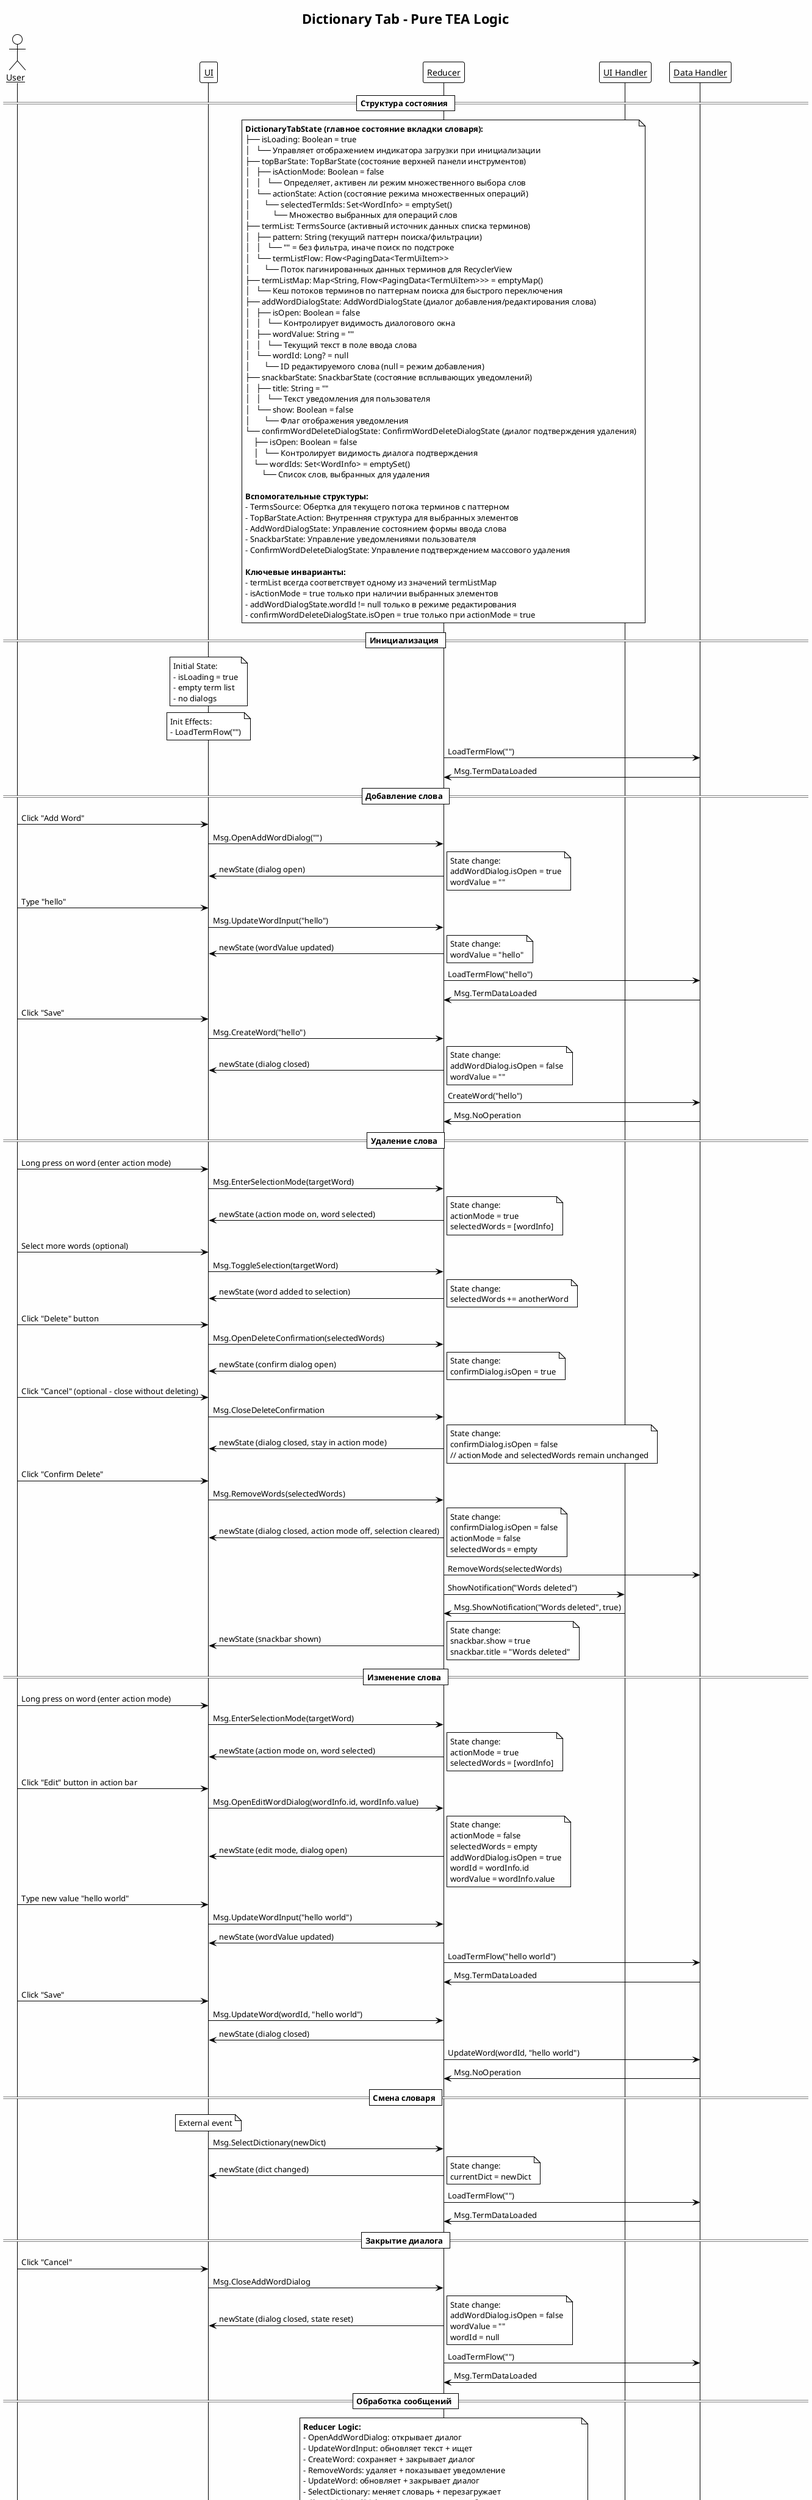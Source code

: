 @startuml Dictionary Tab TEA Logic Flow
!theme plain
skinparam backgroundColor #FEFEFE
skinparam sequenceParticipant underline

title Dictionary Tab - Pure TEA Logic

actor User
participant "UI" as UI
participant Reducer
participant "UI Handler" as UIH
participant "Data Handler" as DH

== Структура состояния ==
note over Reducer
**DictionaryTabState (главное состояние вкладки словаря):**
├── isLoading: Boolean = true
│   └── Управляет отображением индикатора загрузки при инициализации
├── topBarState: TopBarState (состояние верхней панели инструментов)
│   ├── isActionMode: Boolean = false
│   │   └── Определяет, активен ли режим множественного выбора слов
│   └── actionState: Action (состояние режима множественных операций)
│       └── selectedTermIds: Set<WordInfo> = emptySet()
│           └── Множество выбранных для операций слов
├── termList: TermsSource (активный источник данных списка терминов)
│   ├── pattern: String (текущий паттерн поиска/фильтрации)
│   │   └── "" = без фильтра, иначе поиск по подстроке
│   └── termListFlow: Flow<PagingData<TermUiItem>>
│       └── Поток пагинированных данных терминов для RecyclerView
├── termListMap: Map<String, Flow<PagingData<TermUiItem>>> = emptyMap()
│   └── Кеш потоков терминов по паттернам поиска для быстрого переключения
├── addWordDialogState: AddWordDialogState (диалог добавления/редактирования слова)
│   ├── isOpen: Boolean = false
│   │   └── Контролирует видимость диалогового окна
│   ├── wordValue: String = ""
│   │   └── Текущий текст в поле ввода слова
│   └── wordId: Long? = null
│       └── ID редактируемого слова (null = режим добавления)
├── snackbarState: SnackbarState (состояние всплывающих уведомлений)
│   ├── title: String = ""
│   │   └── Текст уведомления для пользователя
│   └── show: Boolean = false
│       └── Флаг отображения уведомления
└── confirmWordDeleteDialogState: ConfirmWordDeleteDialogState (диалог подтверждения удаления)
    ├── isOpen: Boolean = false
    │   └── Контролирует видимость диалога подтверждения
    └── wordIds: Set<WordInfo> = emptySet()
        └── Список слов, выбранных для удаления

**Вспомогательные структуры:**
- TermsSource: Обертка для текущего потока терминов с паттерном
- TopBarState.Action: Внутренняя структура для выбранных элементов
- AddWordDialogState: Управление состоянием формы ввода слова
- SnackbarState: Управление уведомлениями пользователя
- ConfirmWordDeleteDialogState: Управление подтверждением массового удаления

**Ключевые инварианты:**
- termList всегда соответствует одному из значений termListMap
- isActionMode = true только при наличии выбранных элементов
- addWordDialogState.wordId != null только в режиме редактирования
- confirmWordDeleteDialogState.isOpen = true только при actionMode = true
end note

== Инициализация ==
note over UI : Initial State:\n- isLoading = true\n- empty term list\n- no dialogs
note over UI : Init Effects:\n- LoadTermFlow("")

Reducer -> DH : LoadTermFlow("")
DH -> Reducer : Msg.TermDataLoaded

== Добавление слова ==
User -> UI : Click "Add Word"
UI -> Reducer : Msg.OpenAddWordDialog("")

Reducer -> UI : newState (dialog open)
note right : State change:\naddWordDialog.isOpen = true\nwordValue = ""

User -> UI : Type "hello"
UI -> Reducer : Msg.UpdateWordInput("hello")

Reducer -> UI : newState (wordValue updated)
note right : State change:\nwordValue = "hello"
Reducer -> DH : LoadTermFlow("hello")

DH -> Reducer : Msg.TermDataLoaded

User -> UI : Click "Save"
UI -> Reducer : Msg.CreateWord("hello")

Reducer -> UI : newState (dialog closed)
note right : State change:\naddWordDialog.isOpen = false\nwordValue = ""
Reducer -> DH : CreateWord("hello")

DH -> Reducer : Msg.NoOperation

== Удаление слова ==
User -> UI : Long press on word (enter action mode)
UI -> Reducer : Msg.EnterSelectionMode(targetWord)

Reducer -> UI : newState (action mode on, word selected)
note right : State change:\nactionMode = true\nselectedWords = [wordInfo]

User -> UI : Select more words (optional)
UI -> Reducer : Msg.ToggleSelection(targetWord)

Reducer -> UI : newState (word added to selection)
note right : State change:\nselectedWords += anotherWord

User -> UI : Click "Delete" button
UI -> Reducer : Msg.OpenDeleteConfirmation(selectedWords)

Reducer -> UI : newState (confirm dialog open)
note right : State change:\nconfirmDialog.isOpen = true

User -> UI : Click "Cancel" (optional - close without deleting)
UI -> Reducer : Msg.CloseDeleteConfirmation

Reducer -> UI : newState (dialog closed, stay in action mode)
note right : State change:\nconfirmDialog.isOpen = false\n// actionMode and selectedWords remain unchanged

User -> UI : Click "Confirm Delete"
UI -> Reducer : Msg.RemoveWords(selectedWords)

Reducer -> UI : newState (dialog closed, action mode off, selection cleared)
note right : State change:\nconfirmDialog.isOpen = false\nactionMode = false\nselectedWords = empty
Reducer -> DH : RemoveWords(selectedWords)
Reducer -> UIH : ShowNotification("Words deleted")

UIH -> Reducer : Msg.ShowNotification("Words deleted", true)

Reducer -> UI : newState (snackbar shown)
note right : State change:\nsnackbar.show = true\nsnackbar.title = "Words deleted"

== Изменение слова ==
User -> UI : Long press on word (enter action mode)
UI -> Reducer : Msg.EnterSelectionMode(targetWord)

Reducer -> UI : newState (action mode on, word selected)
note right : State change:\nactionMode = true\nselectedWords = [wordInfo]

User -> UI : Click "Edit" button in action bar
UI -> Reducer : Msg.OpenEditWordDialog(wordInfo.id, wordInfo.value)

Reducer -> UI : newState (edit mode, dialog open)
note right : State change:\nactionMode = false\nselectedWords = empty\naddWordDialog.isOpen = true\nwordId = wordInfo.id\nwordValue = wordInfo.value

User -> UI : Type new value "hello world"
UI -> Reducer : Msg.UpdateWordInput("hello world")

Reducer -> UI : newState (wordValue updated)
Reducer -> DH : LoadTermFlow("hello world")

DH -> Reducer : Msg.TermDataLoaded

User -> UI : Click "Save"
UI -> Reducer : Msg.UpdateWord(wordId, "hello world")

Reducer -> UI : newState (dialog closed)
Reducer -> DH : UpdateWord(wordId, "hello world")

DH -> Reducer : Msg.NoOperation

== Смена словаря ==
note over UI : External event
UI -> Reducer : Msg.SelectDictionary(newDict)

Reducer -> UI : newState (dict changed)
note right : State change:\ncurrentDict = newDict
Reducer -> DH : LoadTermFlow("")

DH -> Reducer : Msg.TermDataLoaded

== Закрытие диалога ==
User -> UI : Click "Cancel"
UI -> Reducer : Msg.CloseAddWordDialog

Reducer -> UI : newState (dialog closed, state reset)
note right : State change:\naddWordDialog.isOpen = false\nwordValue = ""\nwordId = null
Reducer -> DH : LoadTermFlow("")

DH -> Reducer : Msg.TermDataLoaded

== Обработка сообщений ==
note over Reducer
**Reducer Logic:**
- OpenAddWordDialog: открывает диалог
- UpdateWordInput: обновляет текст + ищет
- CreateWord: сохраняет + закрывает диалог
- RemoveWords: удаляет + показывает уведомление
- UpdateWord: обновляет + закрывает диалог
- SelectDictionary: меняет словарь + перезагружает
- CloseAddWordDialog: закрывает диалог + сбрасывает
- TermDataLoaded: обновляет список терминов
- EnterSelectionMode: входит в режим выбора
- ExitSelectionMode: выходит из режима выбора
- ToggleSelection: переключает выбор слова
- OpenDeleteConfirmation: открывает диалог подтверждения удаления
- CloseDeleteConfirmation: закрывает диалог подтверждения
- NoOperation: ничего не делает
- ShowNotification: обновляет состояние уведомления
end note

== Effect Handlers ==
note over UIH, DH
**UI Handler Effects:**
- ShowNotification: показывает уведомление с возможностью скрытия

**Data Handler Effects:**
- LoadTermFlow: загружает термины по фильтру
- CreateWord: создает новое слово
- UpdateWord: обновляет существующее слово
- RemoveWords: удаляет слова
end note
@enduml
